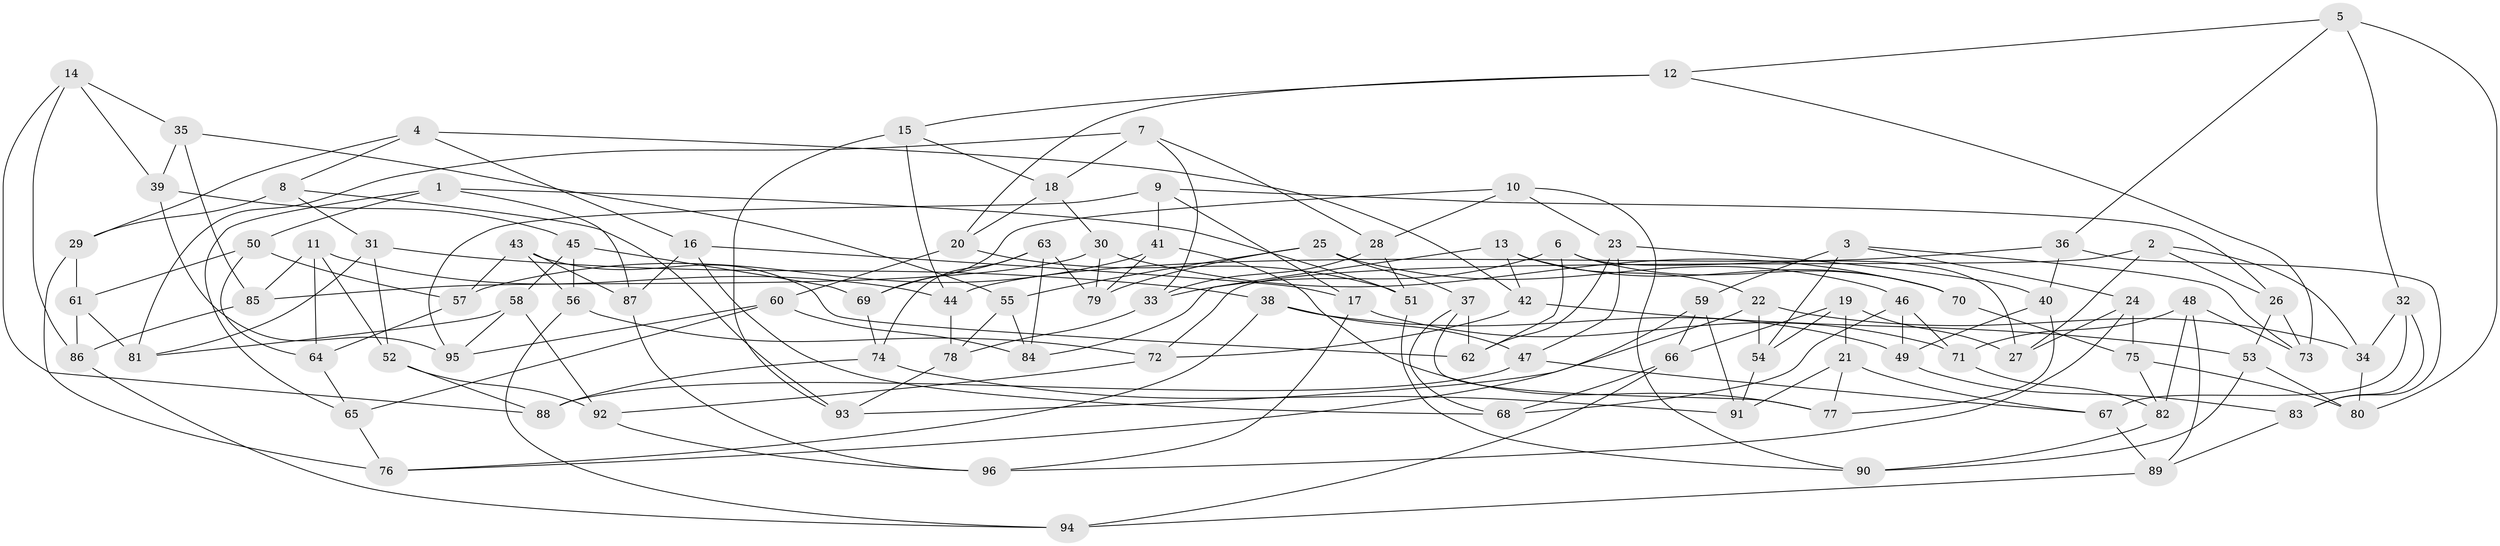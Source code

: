 // Generated by graph-tools (version 1.1) at 2025/11/02/27/25 16:11:49]
// undirected, 96 vertices, 192 edges
graph export_dot {
graph [start="1"]
  node [color=gray90,style=filled];
  1;
  2;
  3;
  4;
  5;
  6;
  7;
  8;
  9;
  10;
  11;
  12;
  13;
  14;
  15;
  16;
  17;
  18;
  19;
  20;
  21;
  22;
  23;
  24;
  25;
  26;
  27;
  28;
  29;
  30;
  31;
  32;
  33;
  34;
  35;
  36;
  37;
  38;
  39;
  40;
  41;
  42;
  43;
  44;
  45;
  46;
  47;
  48;
  49;
  50;
  51;
  52;
  53;
  54;
  55;
  56;
  57;
  58;
  59;
  60;
  61;
  62;
  63;
  64;
  65;
  66;
  67;
  68;
  69;
  70;
  71;
  72;
  73;
  74;
  75;
  76;
  77;
  78;
  79;
  80;
  81;
  82;
  83;
  84;
  85;
  86;
  87;
  88;
  89;
  90;
  91;
  92;
  93;
  94;
  95;
  96;
  1 -- 50;
  1 -- 87;
  1 -- 51;
  1 -- 65;
  2 -- 26;
  2 -- 34;
  2 -- 27;
  2 -- 72;
  3 -- 73;
  3 -- 24;
  3 -- 59;
  3 -- 54;
  4 -- 29;
  4 -- 42;
  4 -- 8;
  4 -- 16;
  5 -- 80;
  5 -- 12;
  5 -- 36;
  5 -- 32;
  6 -- 33;
  6 -- 62;
  6 -- 27;
  6 -- 70;
  7 -- 81;
  7 -- 28;
  7 -- 33;
  7 -- 18;
  8 -- 29;
  8 -- 93;
  8 -- 31;
  9 -- 95;
  9 -- 41;
  9 -- 17;
  9 -- 26;
  10 -- 28;
  10 -- 69;
  10 -- 23;
  10 -- 90;
  11 -- 85;
  11 -- 52;
  11 -- 64;
  11 -- 44;
  12 -- 20;
  12 -- 15;
  12 -- 73;
  13 -- 84;
  13 -- 22;
  13 -- 42;
  13 -- 70;
  14 -- 39;
  14 -- 86;
  14 -- 88;
  14 -- 35;
  15 -- 44;
  15 -- 18;
  15 -- 93;
  16 -- 17;
  16 -- 87;
  16 -- 68;
  17 -- 96;
  17 -- 71;
  18 -- 20;
  18 -- 30;
  19 -- 21;
  19 -- 54;
  19 -- 27;
  19 -- 66;
  20 -- 60;
  20 -- 51;
  21 -- 91;
  21 -- 67;
  21 -- 77;
  22 -- 34;
  22 -- 93;
  22 -- 54;
  23 -- 40;
  23 -- 62;
  23 -- 47;
  24 -- 75;
  24 -- 27;
  24 -- 96;
  25 -- 37;
  25 -- 46;
  25 -- 55;
  25 -- 79;
  26 -- 73;
  26 -- 53;
  28 -- 33;
  28 -- 51;
  29 -- 61;
  29 -- 76;
  30 -- 70;
  30 -- 85;
  30 -- 79;
  31 -- 52;
  31 -- 38;
  31 -- 81;
  32 -- 67;
  32 -- 83;
  32 -- 34;
  33 -- 78;
  34 -- 80;
  35 -- 39;
  35 -- 55;
  35 -- 85;
  36 -- 44;
  36 -- 40;
  36 -- 83;
  37 -- 77;
  37 -- 68;
  37 -- 62;
  38 -- 76;
  38 -- 49;
  38 -- 47;
  39 -- 45;
  39 -- 95;
  40 -- 77;
  40 -- 49;
  41 -- 79;
  41 -- 57;
  41 -- 77;
  42 -- 72;
  42 -- 53;
  43 -- 56;
  43 -- 62;
  43 -- 87;
  43 -- 57;
  44 -- 78;
  45 -- 56;
  45 -- 58;
  45 -- 69;
  46 -- 49;
  46 -- 71;
  46 -- 68;
  47 -- 88;
  47 -- 67;
  48 -- 89;
  48 -- 73;
  48 -- 82;
  48 -- 71;
  49 -- 83;
  50 -- 61;
  50 -- 64;
  50 -- 57;
  51 -- 90;
  52 -- 92;
  52 -- 88;
  53 -- 80;
  53 -- 90;
  54 -- 91;
  55 -- 84;
  55 -- 78;
  56 -- 94;
  56 -- 72;
  57 -- 64;
  58 -- 95;
  58 -- 92;
  58 -- 81;
  59 -- 76;
  59 -- 91;
  59 -- 66;
  60 -- 84;
  60 -- 65;
  60 -- 95;
  61 -- 81;
  61 -- 86;
  63 -- 74;
  63 -- 84;
  63 -- 69;
  63 -- 79;
  64 -- 65;
  65 -- 76;
  66 -- 68;
  66 -- 94;
  67 -- 89;
  69 -- 74;
  70 -- 75;
  71 -- 82;
  72 -- 92;
  74 -- 88;
  74 -- 91;
  75 -- 80;
  75 -- 82;
  78 -- 93;
  82 -- 90;
  83 -- 89;
  85 -- 86;
  86 -- 94;
  87 -- 96;
  89 -- 94;
  92 -- 96;
}
